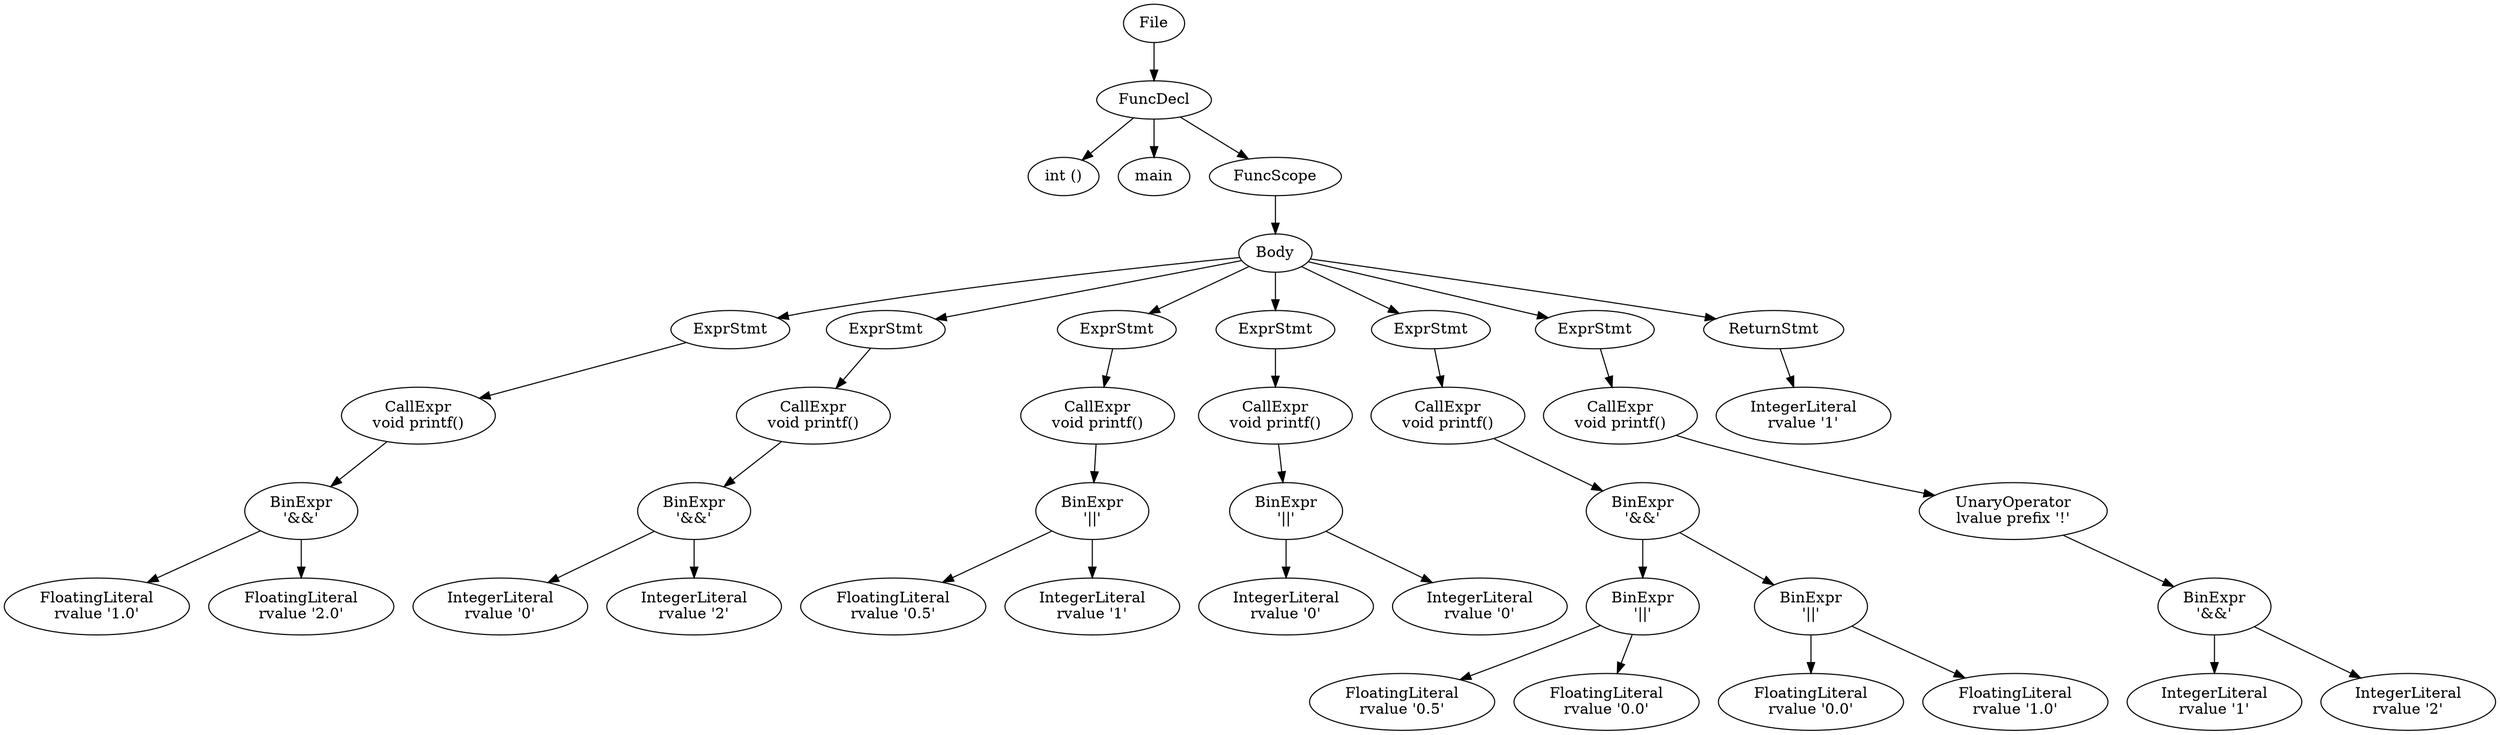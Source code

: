 digraph {n0 [label="File"];
n1 [label="FuncDecl"];
n2 [label="int ()"];
n3 [label="main"];
n4 [label="FuncScope"];
n6 [label="Body"];
n8 [label="ExprStmt"];
n9 [label="CallExpr
void printf()"];
n12 [label="BinExpr
'&&'"];
n13 [label="FloatingLiteral
rvalue '1.0'"];
n14 [label="FloatingLiteral
rvalue '2.0'"];
n15 [label="ExprStmt"];
n16 [label="CallExpr
void printf()"];
n19 [label="BinExpr
'&&'"];
n20 [label="IntegerLiteral
rvalue '0'"];
n21 [label="IntegerLiteral
rvalue '2'"];
n22 [label="ExprStmt"];
n23 [label="CallExpr
void printf()"];
n26 [label="BinExpr
'||'"];
n27 [label="FloatingLiteral
rvalue '0.5'"];
n28 [label="IntegerLiteral
rvalue '1'"];
n29 [label="ExprStmt"];
n30 [label="CallExpr
void printf()"];
n33 [label="BinExpr
'||'"];
n34 [label="IntegerLiteral
rvalue '0'"];
n35 [label="IntegerLiteral
rvalue '0'"];
n36 [label="ExprStmt"];
n37 [label="CallExpr
void printf()"];
n40 [label="BinExpr
'&&'"];
n41 [label="BinExpr
'||'"];
n42 [label="FloatingLiteral
rvalue '0.5'"];
n43 [label="FloatingLiteral
rvalue '0.0'"];
n44 [label="BinExpr
'||'"];
n45 [label="FloatingLiteral
rvalue '0.0'"];
n46 [label="FloatingLiteral
rvalue '1.0'"];
n47 [label="ExprStmt"];
n48 [label="CallExpr
void printf()"];
n51 [label="UnaryOperator
lvalue prefix '!'"];
n52 [label="BinExpr
'&&'"];
n53 [label="IntegerLiteral
rvalue '1'"];
n54 [label="IntegerLiteral
rvalue '2'"];
n55 [label="ReturnStmt"];
n56 [label="IntegerLiteral
rvalue '1'"];
n0 -> n1
n1 -> n2
n1 -> n3
n1 -> n4
n4 -> n6
n6 -> n8
n8 -> n9
n9 -> n12
n12 -> n13
n12 -> n14
n6 -> n15
n15 -> n16
n16 -> n19
n19 -> n20
n19 -> n21
n6 -> n22
n22 -> n23
n23 -> n26
n26 -> n27
n26 -> n28
n6 -> n29
n29 -> n30
n30 -> n33
n33 -> n34
n33 -> n35
n6 -> n36
n36 -> n37
n37 -> n40
n40 -> n41
n41 -> n42
n41 -> n43
n40 -> n44
n44 -> n45
n44 -> n46
n6 -> n47
n47 -> n48
n48 -> n51
n51 -> n52
n52 -> n53
n52 -> n54
n6 -> n55
n55 -> n56
}